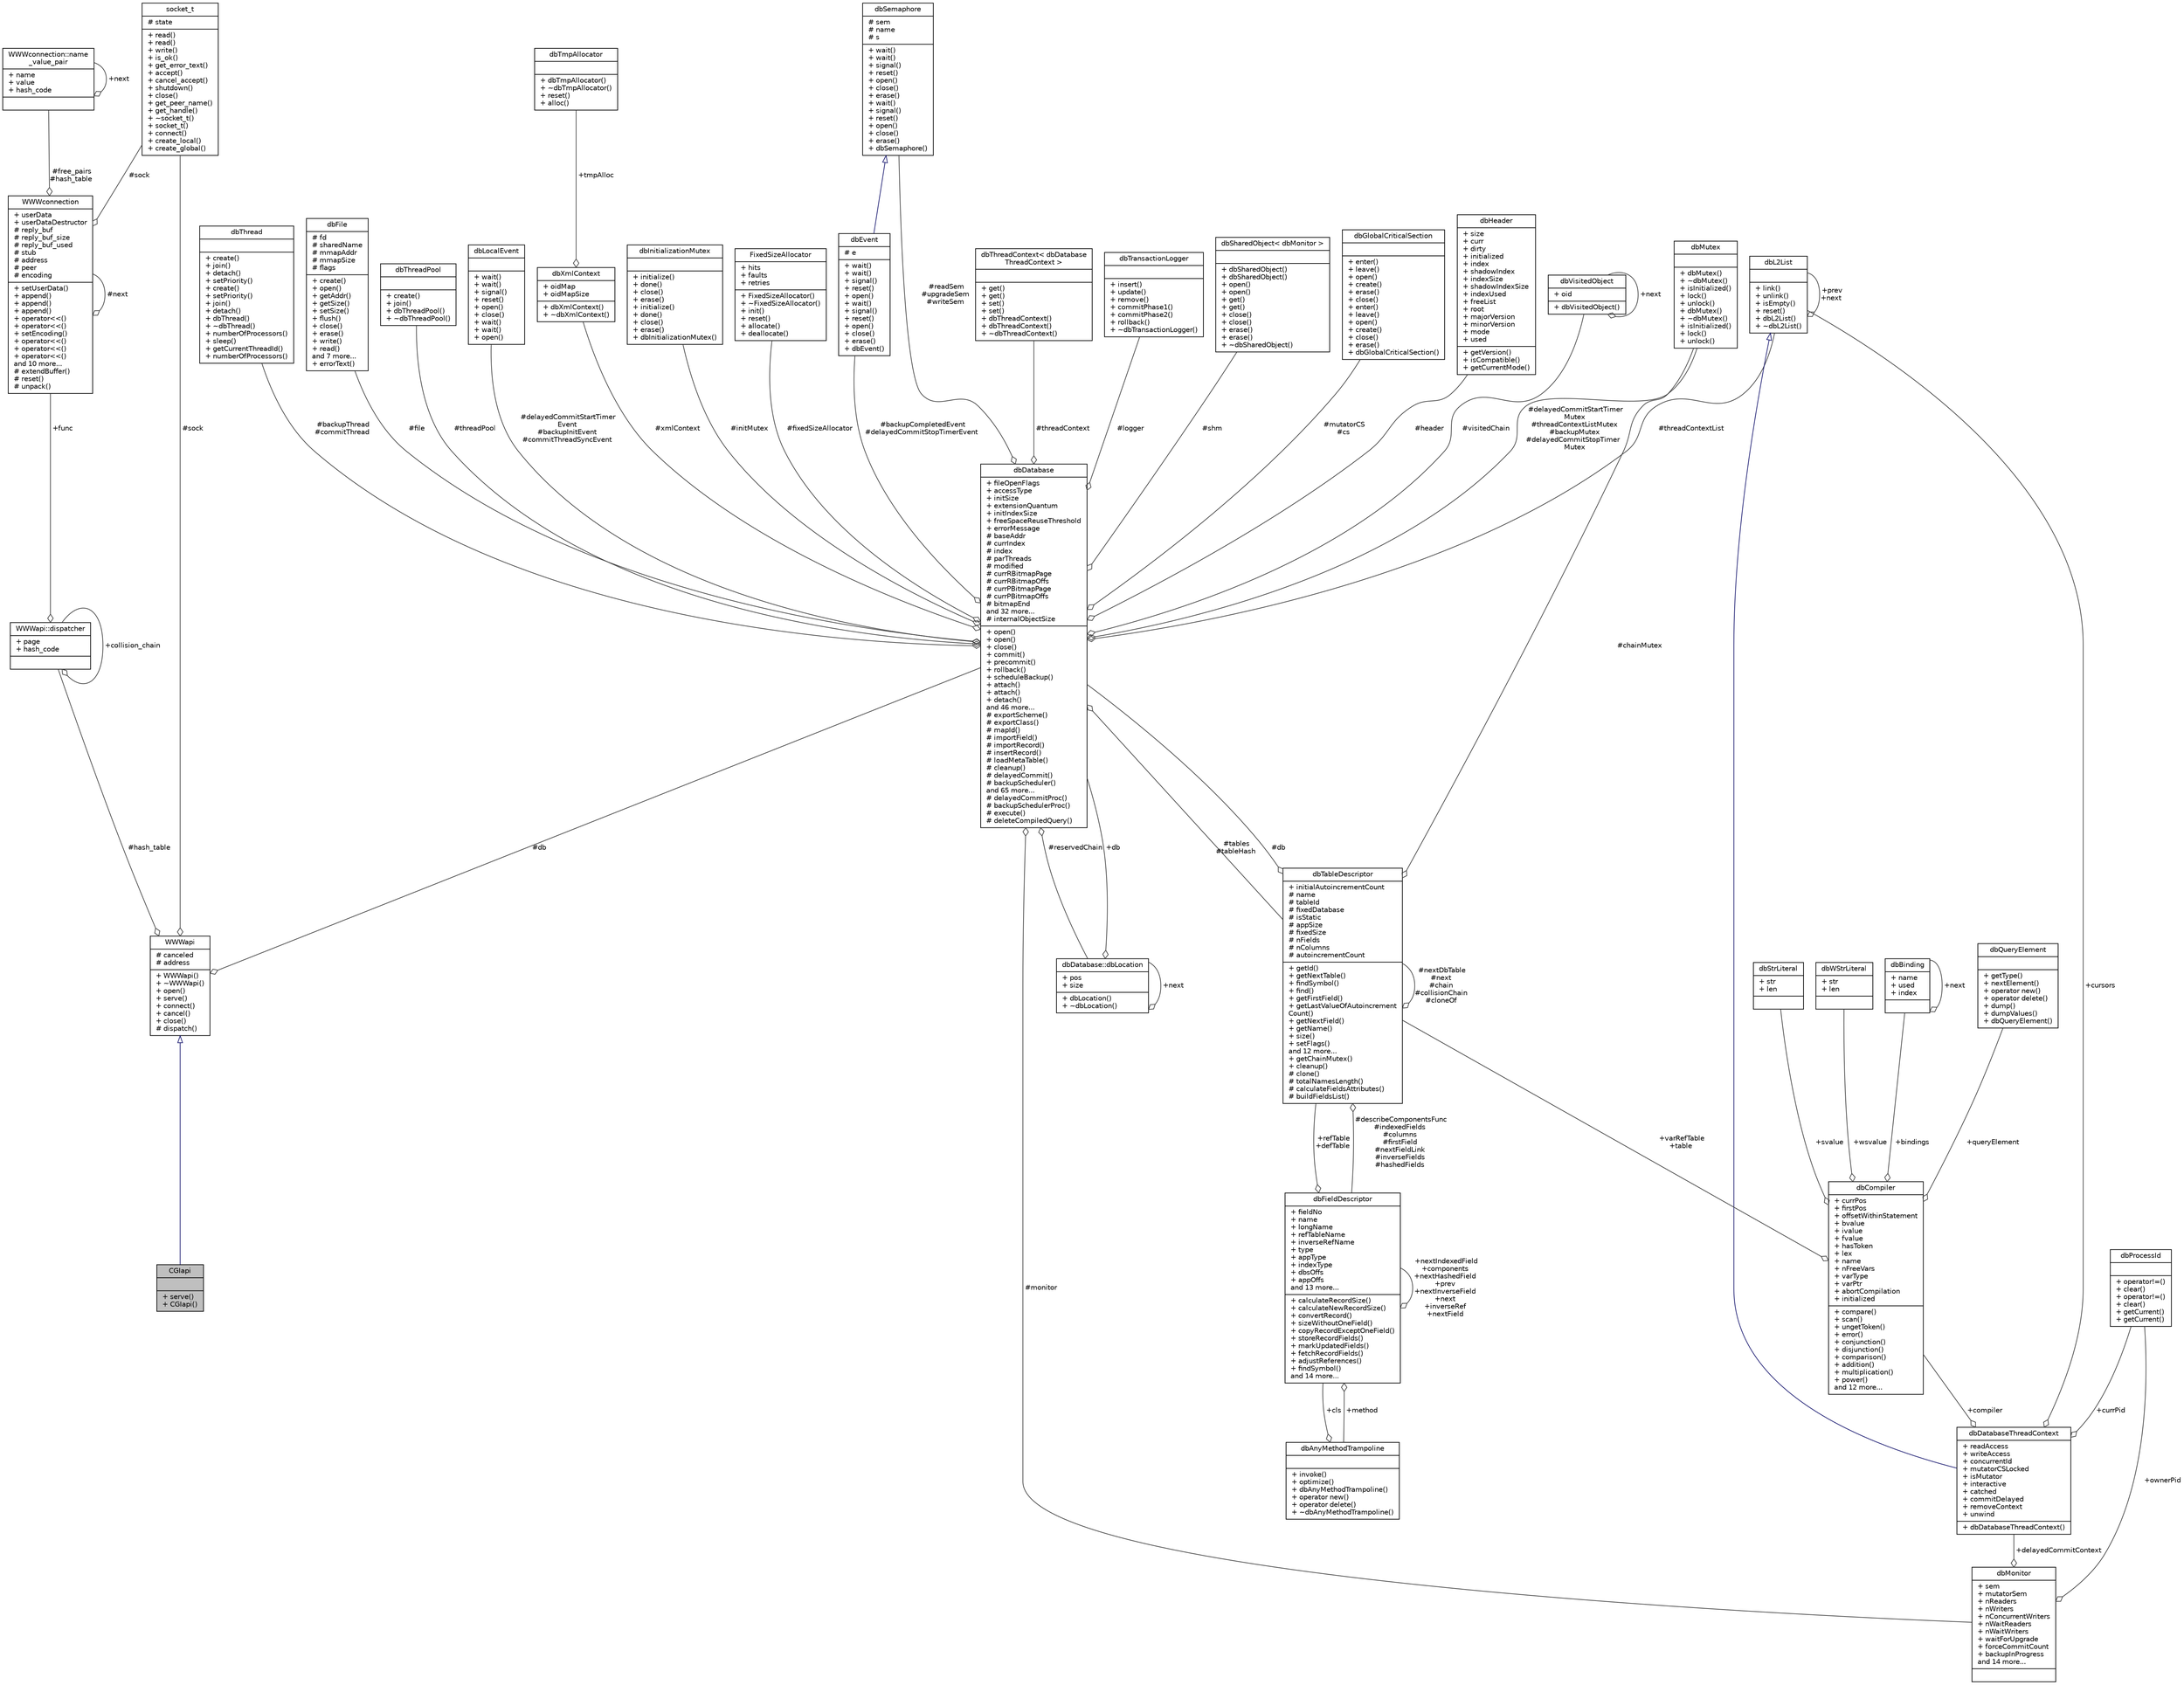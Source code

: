 digraph "CGIapi"
{
 // INTERACTIVE_SVG=YES
 // LATEX_PDF_SIZE
  edge [fontname="Helvetica",fontsize="10",labelfontname="Helvetica",labelfontsize="10"];
  node [fontname="Helvetica",fontsize="10",shape=record];
  Node1 [label="{CGIapi\n||+ serve()\l+ CGIapi()\l}",height=0.2,width=0.4,color="black", fillcolor="grey75", style="filled", fontcolor="black",tooltip=" "];
  Node2 -> Node1 [dir="back",color="midnightblue",fontsize="10",style="solid",arrowtail="onormal"];
  Node2 [label="{WWWapi\n|# canceled\l# address\l|+ WWWapi()\l+ ~WWWapi()\l+ open()\l+ serve()\l+ connect()\l+ cancel()\l+ close()\l# dispatch()\l}",height=0.2,width=0.4,color="black", fillcolor="white", style="filled",URL="$classWWWapi.html",tooltip=" "];
  Node3 -> Node2 [color="grey25",fontsize="10",style="solid",label=" #hash_table" ,arrowhead="odiamond"];
  Node3 [label="{WWWapi::dispatcher\n|+ page\l+ hash_code\l|}",height=0.2,width=0.4,color="black", fillcolor="white", style="filled",URL="$structWWWapi_1_1dispatcher.html",tooltip=" "];
  Node3 -> Node3 [color="grey25",fontsize="10",style="solid",label=" +collision_chain" ,arrowhead="odiamond"];
  Node4 -> Node3 [color="grey25",fontsize="10",style="solid",label=" +func" ,arrowhead="odiamond"];
  Node4 [label="{WWWconnection\n|+ userData\l+ userDataDestructor\l# reply_buf\l# reply_buf_size\l# reply_buf_used\l# stub\l# address\l# peer\l# encoding\l|+ setUserData()\l+ append()\l+ append()\l+ append()\l+ operator\<\<()\l+ operator\<\<()\l+ setEncoding()\l+ operator\<\<()\l+ operator\<\<()\l+ operator\<\<()\land 10 more...\l# extendBuffer()\l# reset()\l# unpack()\l}",height=0.2,width=0.4,color="black", fillcolor="white", style="filled",URL="$classWWWconnection.html",tooltip=" "];
  Node5 -> Node4 [color="grey25",fontsize="10",style="solid",label=" #free_pairs\n#hash_table" ,arrowhead="odiamond"];
  Node5 [label="{WWWconnection::name\l_value_pair\n|+ name\l+ value\l+ hash_code\l|}",height=0.2,width=0.4,color="black", fillcolor="white", style="filled",URL="$structWWWconnection_1_1name__value__pair.html",tooltip=" "];
  Node5 -> Node5 [color="grey25",fontsize="10",style="solid",label=" +next" ,arrowhead="odiamond"];
  Node4 -> Node4 [color="grey25",fontsize="10",style="solid",label=" #next" ,arrowhead="odiamond"];
  Node6 -> Node4 [color="grey25",fontsize="10",style="solid",label=" #sock" ,arrowhead="odiamond"];
  Node6 [label="{socket_t\n|# state\l|+ read()\l+ read()\l+ write()\l+ is_ok()\l+ get_error_text()\l+ accept()\l+ cancel_accept()\l+ shutdown()\l+ close()\l+ get_peer_name()\l+ get_handle()\l+ ~socket_t()\l+ socket_t()\l+ connect()\l+ create_local()\l+ create_global()\l}",height=0.2,width=0.4,color="black", fillcolor="white", style="filled",URL="$classsocket__t.html",tooltip=" "];
  Node6 -> Node2 [color="grey25",fontsize="10",style="solid",label=" #sock" ,arrowhead="odiamond"];
  Node7 -> Node2 [color="grey25",fontsize="10",style="solid",label=" #db" ,arrowhead="odiamond"];
  Node7 [label="{dbDatabase\n|+ fileOpenFlags\l+ accessType\l+ initSize\l+ extensionQuantum\l+ initIndexSize\l+ freeSpaceReuseThreshold\l+ errorMessage\l# baseAddr\l# currIndex\l# index\l# parThreads\l# modified\l# currRBitmapPage\l# currRBitmapOffs\l# currPBitmapPage\l# currPBitmapOffs\l# bitmapEnd\land 32 more...\l# internalObjectSize\l|+ open()\l+ open()\l+ close()\l+ commit()\l+ precommit()\l+ rollback()\l+ scheduleBackup()\l+ attach()\l+ attach()\l+ detach()\land 46 more...\l# exportScheme()\l# exportClass()\l# mapId()\l# importField()\l# importRecord()\l# insertRecord()\l# loadMetaTable()\l# cleanup()\l# delayedCommit()\l# backupScheduler()\land 65 more...\l# delayedCommitProc()\l# backupSchedulerProc()\l# execute()\l# deleteCompiledQuery()\l}",height=0.2,width=0.4,color="black", fillcolor="white", style="filled",URL="$classdbDatabase.html",tooltip=" "];
  Node8 -> Node7 [color="grey25",fontsize="10",style="solid",label=" #backupCompletedEvent\n#delayedCommitStopTimerEvent" ,arrowhead="odiamond"];
  Node8 [label="{dbEvent\n|# e\l|+ wait()\l+ wait()\l+ signal()\l+ reset()\l+ open()\l+ wait()\l+ signal()\l+ reset()\l+ open()\l+ close()\l+ erase()\l+ dbEvent()\l}",height=0.2,width=0.4,color="black", fillcolor="white", style="filled",URL="$classdbEvent.html",tooltip=" "];
  Node9 -> Node8 [dir="back",color="midnightblue",fontsize="10",style="solid",arrowtail="onormal"];
  Node9 [label="{dbSemaphore\n|# sem\l# name\l# s\l|+ wait()\l+ wait()\l+ signal()\l+ reset()\l+ open()\l+ close()\l+ erase()\l+ wait()\l+ signal()\l+ reset()\l+ open()\l+ close()\l+ erase()\l+ dbSemaphore()\l}",height=0.2,width=0.4,color="black", fillcolor="white", style="filled",URL="$classdbSemaphore.html",tooltip=" "];
  Node10 -> Node7 [color="grey25",fontsize="10",style="solid",label=" #threadContext" ,arrowhead="odiamond"];
  Node10 [label="{dbThreadContext\< dbDatabase\lThreadContext \>\n||+ get()\l+ get()\l+ set()\l+ set()\l+ dbThreadContext()\l+ dbThreadContext()\l+ ~dbThreadContext()\l}",height=0.2,width=0.4,color="black", fillcolor="white", style="filled",URL="$classdbThreadContext.html",tooltip=" "];
  Node11 -> Node7 [color="grey25",fontsize="10",style="solid",label=" #logger" ,arrowhead="odiamond"];
  Node11 [label="{dbTransactionLogger\n||+ insert()\l+ update()\l+ remove()\l+ commitPhase1()\l+ commitPhase2()\l+ rollback()\l+ ~dbTransactionLogger()\l}",height=0.2,width=0.4,color="black", fillcolor="white", style="filled",URL="$classdbTransactionLogger.html",tooltip=" "];
  Node12 -> Node7 [color="grey25",fontsize="10",style="solid",label=" #shm" ,arrowhead="odiamond"];
  Node12 [label="{dbSharedObject\< dbMonitor \>\n||+ dbSharedObject()\l+ dbSharedObject()\l+ open()\l+ open()\l+ get()\l+ get()\l+ close()\l+ close()\l+ erase()\l+ erase()\l+ ~dbSharedObject()\l}",height=0.2,width=0.4,color="black", fillcolor="white", style="filled",URL="$classdbSharedObject.html",tooltip=" "];
  Node13 -> Node7 [color="grey25",fontsize="10",style="solid",label=" #delayedCommitStartTimer\lMutex\n#threadContextListMutex\n#backupMutex\n#delayedCommitStopTimer\lMutex" ,arrowhead="odiamond"];
  Node13 [label="{dbMutex\n||+ dbMutex()\l+ ~dbMutex()\l+ isInitialized()\l+ lock()\l+ unlock()\l+ dbMutex()\l+ ~dbMutex()\l+ isInitialized()\l+ lock()\l+ unlock()\l}",height=0.2,width=0.4,color="black", fillcolor="white", style="filled",URL="$classdbMutex.html",tooltip=" "];
  Node14 -> Node7 [color="grey25",fontsize="10",style="solid",label=" #mutatorCS\n#cs" ,arrowhead="odiamond"];
  Node14 [label="{dbGlobalCriticalSection\n||+ enter()\l+ leave()\l+ open()\l+ create()\l+ erase()\l+ close()\l+ enter()\l+ leave()\l+ open()\l+ create()\l+ close()\l+ erase()\l+ dbGlobalCriticalSection()\l}",height=0.2,width=0.4,color="black", fillcolor="white", style="filled",URL="$classdbGlobalCriticalSection.html",tooltip=" "];
  Node15 -> Node7 [color="grey25",fontsize="10",style="solid",label=" #header" ,arrowhead="odiamond"];
  Node15 [label="{dbHeader\n|+ size\l+ curr\l+ dirty\l+ initialized\l+ index\l+ shadowIndex\l+ indexSize\l+ shadowIndexSize\l+ indexUsed\l+ freeList\l+ root\l+ majorVersion\l+ minorVersion\l+ mode\l+ used\l|+ getVersion()\l+ isCompatible()\l+ getCurrentMode()\l}",height=0.2,width=0.4,color="black", fillcolor="white", style="filled",URL="$classdbHeader.html",tooltip=" "];
  Node16 -> Node7 [color="grey25",fontsize="10",style="solid",label=" #threadContextList" ,arrowhead="odiamond"];
  Node16 [label="{dbL2List\n||+ link()\l+ unlink()\l+ isEmpty()\l+ reset()\l+ dbL2List()\l+ ~dbL2List()\l}",height=0.2,width=0.4,color="black", fillcolor="white", style="filled",URL="$classdbL2List.html",tooltip=" "];
  Node16 -> Node16 [color="grey25",fontsize="10",style="solid",label=" +prev\n+next" ,arrowhead="odiamond"];
  Node17 -> Node7 [color="grey25",fontsize="10",style="solid",label=" #visitedChain" ,arrowhead="odiamond"];
  Node17 [label="{dbVisitedObject\n|+ oid\l|+ dbVisitedObject()\l}",height=0.2,width=0.4,color="black", fillcolor="white", style="filled",URL="$classdbVisitedObject.html",tooltip=" "];
  Node17 -> Node17 [color="grey25",fontsize="10",style="solid",label=" +next" ,arrowhead="odiamond"];
  Node18 -> Node7 [color="grey25",fontsize="10",style="solid",label=" #tables\n#tableHash" ,arrowhead="odiamond"];
  Node18 [label="{dbTableDescriptor\n|+ initialAutoincrementCount\l# name\l# tableId\l# fixedDatabase\l# isStatic\l# appSize\l# fixedSize\l# nFields\l# nColumns\l# autoincrementCount\l|+ getId()\l+ getNextTable()\l+ findSymbol()\l+ find()\l+ getFirstField()\l+ getLastValueOfAutoincrement\lCount()\l+ getNextField()\l+ getName()\l+ size()\l+ setFlags()\land 12 more...\l+ getChainMutex()\l+ cleanup()\l# clone()\l# totalNamesLength()\l# calculateFieldsAttributes()\l# buildFieldsList()\l}",height=0.2,width=0.4,color="black", fillcolor="white", style="filled",URL="$classdbTableDescriptor.html",tooltip=" "];
  Node13 -> Node18 [color="grey25",fontsize="10",style="solid",label=" #chainMutex" ,arrowhead="odiamond"];
  Node18 -> Node18 [color="grey25",fontsize="10",style="solid",label=" #nextDbTable\n#next\n#chain\n#collisionChain\n#cloneOf" ,arrowhead="odiamond"];
  Node7 -> Node18 [color="grey25",fontsize="10",style="solid",label=" #db" ,arrowhead="odiamond"];
  Node19 -> Node18 [color="grey25",fontsize="10",style="solid",label=" #describeComponentsFunc\n#indexedFields\n#columns\n#firstField\n#nextFieldLink\n#inverseFields\n#hashedFields" ,arrowhead="odiamond"];
  Node19 [label="{dbFieldDescriptor\n|+ fieldNo\l+ name\l+ longName\l+ refTableName\l+ inverseRefName\l+ type\l+ appType\l+ indexType\l+ dbsOffs\l+ appOffs\land 13 more...\l|+ calculateRecordSize()\l+ calculateNewRecordSize()\l+ convertRecord()\l+ sizeWithoutOneField()\l+ copyRecordExceptOneField()\l+ storeRecordFields()\l+ markUpdatedFields()\l+ fetchRecordFields()\l+ adjustReferences()\l+ findSymbol()\land 14 more...\l}",height=0.2,width=0.4,color="black", fillcolor="white", style="filled",URL="$classdbFieldDescriptor.html",tooltip=" "];
  Node20 -> Node19 [color="grey25",fontsize="10",style="solid",label=" +method" ,arrowhead="odiamond"];
  Node20 [label="{dbAnyMethodTrampoline\n||+ invoke()\l+ optimize()\l+ dbAnyMethodTrampoline()\l+ operator new()\l+ operator delete()\l+ ~dbAnyMethodTrampoline()\l}",height=0.2,width=0.4,color="black", fillcolor="white", style="filled",URL="$classdbAnyMethodTrampoline.html",tooltip=" "];
  Node19 -> Node20 [color="grey25",fontsize="10",style="solid",label=" +cls" ,arrowhead="odiamond"];
  Node18 -> Node19 [color="grey25",fontsize="10",style="solid",label=" +refTable\n+defTable" ,arrowhead="odiamond"];
  Node19 -> Node19 [color="grey25",fontsize="10",style="solid",label=" +nextIndexedField\n+components\n+nextHashedField\n+prev\n+nextInverseField\n+next\n+inverseRef\n+nextField" ,arrowhead="odiamond"];
  Node9 -> Node7 [color="grey25",fontsize="10",style="solid",label=" #readSem\n#upgradeSem\n#writeSem" ,arrowhead="odiamond"];
  Node21 -> Node7 [color="grey25",fontsize="10",style="solid",label=" #backupThread\n#commitThread" ,arrowhead="odiamond"];
  Node21 [label="{dbThread\n||+ create()\l+ join()\l+ detach()\l+ setPriority()\l+ create()\l+ setPriority()\l+ join()\l+ detach()\l+ dbThread()\l+ ~dbThread()\l+ numberOfProcessors()\l+ sleep()\l+ getCurrentThreadId()\l+ numberOfProcessors()\l}",height=0.2,width=0.4,color="black", fillcolor="white", style="filled",URL="$classdbThread.html",tooltip=" "];
  Node22 -> Node7 [color="grey25",fontsize="10",style="solid",label=" #initMutex" ,arrowhead="odiamond"];
  Node22 [label="{dbInitializationMutex\n||+ initialize()\l+ done()\l+ close()\l+ erase()\l+ initialize()\l+ done()\l+ close()\l+ erase()\l+ dbInitializationMutex()\l}",height=0.2,width=0.4,color="black", fillcolor="white", style="filled",URL="$classdbInitializationMutex.html",tooltip=" "];
  Node23 -> Node7 [color="grey25",fontsize="10",style="solid",label=" #reservedChain" ,arrowhead="odiamond"];
  Node23 [label="{dbDatabase::dbLocation\n|+ pos\l+ size\l|+ dbLocation()\l+ ~dbLocation()\l}",height=0.2,width=0.4,color="black", fillcolor="white", style="filled",URL="$structdbDatabase_1_1dbLocation.html",tooltip=" "];
  Node23 -> Node23 [color="grey25",fontsize="10",style="solid",label=" +next" ,arrowhead="odiamond"];
  Node7 -> Node23 [color="grey25",fontsize="10",style="solid",label=" +db" ,arrowhead="odiamond"];
  Node24 -> Node7 [color="grey25",fontsize="10",style="solid",label=" #file" ,arrowhead="odiamond"];
  Node24 [label="{dbFile\n|# fd\l# sharedName\l# mmapAddr\l# mmapSize\l# flags\l|+ create()\l+ open()\l+ getAddr()\l+ getSize()\l+ setSize()\l+ flush()\l+ close()\l+ erase()\l+ write()\l+ read()\land 7 more...\l+ errorText()\l}",height=0.2,width=0.4,color="black", fillcolor="white", style="filled",URL="$classdbFile.html",tooltip=" "];
  Node25 -> Node7 [color="grey25",fontsize="10",style="solid",label=" #threadPool" ,arrowhead="odiamond"];
  Node25 [label="{dbThreadPool\n||+ create()\l+ join()\l+ dbThreadPool()\l+ ~dbThreadPool()\l}",height=0.2,width=0.4,color="black", fillcolor="white", style="filled",URL="$classdbThreadPool.html",tooltip=" "];
  Node26 -> Node7 [color="grey25",fontsize="10",style="solid",label=" #delayedCommitStartTimer\lEvent\n#backupInitEvent\n#commitThreadSyncEvent" ,arrowhead="odiamond"];
  Node26 [label="{dbLocalEvent\n||+ wait()\l+ wait()\l+ signal()\l+ reset()\l+ open()\l+ close()\l+ wait()\l+ wait()\l+ open()\l}",height=0.2,width=0.4,color="black", fillcolor="white", style="filled",URL="$classdbLocalEvent.html",tooltip=" "];
  Node27 -> Node7 [color="grey25",fontsize="10",style="solid",label=" #xmlContext" ,arrowhead="odiamond"];
  Node27 [label="{dbXmlContext\n|+ oidMap\l+ oidMapSize\l|+ dbXmlContext()\l+ ~dbXmlContext()\l}",height=0.2,width=0.4,color="black", fillcolor="white", style="filled",URL="$classdbXmlContext.html",tooltip=" "];
  Node28 -> Node27 [color="grey25",fontsize="10",style="solid",label=" +tmpAlloc" ,arrowhead="odiamond"];
  Node28 [label="{dbTmpAllocator\n||+ dbTmpAllocator()\l+ ~dbTmpAllocator()\l+ reset()\l+ alloc()\l}",height=0.2,width=0.4,color="black", fillcolor="white", style="filled",URL="$classdbTmpAllocator.html",tooltip=" "];
  Node29 -> Node7 [color="grey25",fontsize="10",style="solid",label=" #fixedSizeAllocator" ,arrowhead="odiamond"];
  Node29 [label="{FixedSizeAllocator\n|+ hits\l+ faults\l+ retries\l|+ FixedSizeAllocator()\l+ ~FixedSizeAllocator()\l+ init()\l+ reset()\l+ allocate()\l+ deallocate()\l}",height=0.2,width=0.4,color="black", fillcolor="white", style="filled",URL="$classFixedSizeAllocator.html",tooltip=" "];
  Node30 -> Node7 [color="grey25",fontsize="10",style="solid",label=" #monitor" ,arrowhead="odiamond"];
  Node30 [label="{dbMonitor\n|+ sem\l+ mutatorSem\l+ nReaders\l+ nWriters\l+ nConcurrentWriters\l+ nWaitReaders\l+ nWaitWriters\l+ waitForUpgrade\l+ forceCommitCount\l+ backupInProgress\land 14 more...\l|}",height=0.2,width=0.4,color="black", fillcolor="white", style="filled",URL="$classdbMonitor.html",tooltip=" "];
  Node31 -> Node30 [color="grey25",fontsize="10",style="solid",label=" +delayedCommitContext" ,arrowhead="odiamond"];
  Node31 [label="{dbDatabaseThreadContext\n|+ readAccess\l+ writeAccess\l+ concurrentId\l+ mutatorCSLocked\l+ isMutator\l+ interactive\l+ catched\l+ commitDelayed\l+ removeContext\l+ unwind\l|+ dbDatabaseThreadContext()\l}",height=0.2,width=0.4,color="black", fillcolor="white", style="filled",URL="$classdbDatabaseThreadContext.html",tooltip=" "];
  Node16 -> Node31 [dir="back",color="midnightblue",fontsize="10",style="solid",arrowtail="onormal"];
  Node16 -> Node31 [color="grey25",fontsize="10",style="solid",label=" +cursors" ,arrowhead="odiamond"];
  Node32 -> Node31 [color="grey25",fontsize="10",style="solid",label=" +compiler" ,arrowhead="odiamond"];
  Node32 [label="{dbCompiler\n|+ currPos\l+ firstPos\l+ offsetWithinStatement\l+ bvalue\l+ ivalue\l+ fvalue\l+ hasToken\l+ lex\l+ name\l+ nFreeVars\l+ varType\l+ varPtr\l+ abortCompilation\l+ initialized\l|+ compare()\l+ scan()\l+ ungetToken()\l+ error()\l+ conjunction()\l+ disjunction()\l+ comparison()\l+ addition()\l+ multiplication()\l+ power()\land 12 more...\l}",height=0.2,width=0.4,color="black", fillcolor="white", style="filled",URL="$classdbCompiler.html",tooltip=" "];
  Node33 -> Node32 [color="grey25",fontsize="10",style="solid",label=" +svalue" ,arrowhead="odiamond"];
  Node33 [label="{dbStrLiteral\n|+ str\l+ len\l|}",height=0.2,width=0.4,color="black", fillcolor="white", style="filled",URL="$structdbStrLiteral.html",tooltip=" "];
  Node18 -> Node32 [color="grey25",fontsize="10",style="solid",label=" +varRefTable\n+table" ,arrowhead="odiamond"];
  Node34 -> Node32 [color="grey25",fontsize="10",style="solid",label=" +wsvalue" ,arrowhead="odiamond"];
  Node34 [label="{dbWStrLiteral\n|+ str\l+ len\l|}",height=0.2,width=0.4,color="black", fillcolor="white", style="filled",URL="$structdbWStrLiteral.html",tooltip=" "];
  Node35 -> Node32 [color="grey25",fontsize="10",style="solid",label=" +bindings" ,arrowhead="odiamond"];
  Node35 [label="{dbBinding\n|+ name\l+ used\l+ index\l|}",height=0.2,width=0.4,color="black", fillcolor="white", style="filled",URL="$classdbBinding.html",tooltip=" "];
  Node35 -> Node35 [color="grey25",fontsize="10",style="solid",label=" +next" ,arrowhead="odiamond"];
  Node36 -> Node32 [color="grey25",fontsize="10",style="solid",label=" +queryElement" ,arrowhead="odiamond"];
  Node36 [label="{dbQueryElement\n||+ getType()\l+ nextElement()\l+ operator new()\l+ operator delete()\l+ dump()\l+ dumpValues()\l+ dbQueryElement()\l}",height=0.2,width=0.4,color="black", fillcolor="white", style="filled",URL="$classdbQueryElement.html",tooltip=" "];
  Node37 -> Node31 [color="grey25",fontsize="10",style="solid",label=" +currPid" ,arrowhead="odiamond"];
  Node37 [label="{dbProcessId\n||+ operator!=()\l+ clear()\l+ operator!=()\l+ clear()\l+ getCurrent()\l+ getCurrent()\l}",height=0.2,width=0.4,color="black", fillcolor="white", style="filled",URL="$classdbProcessId.html",tooltip=" "];
  Node37 -> Node30 [color="grey25",fontsize="10",style="solid",label=" +ownerPid" ,arrowhead="odiamond"];
}
